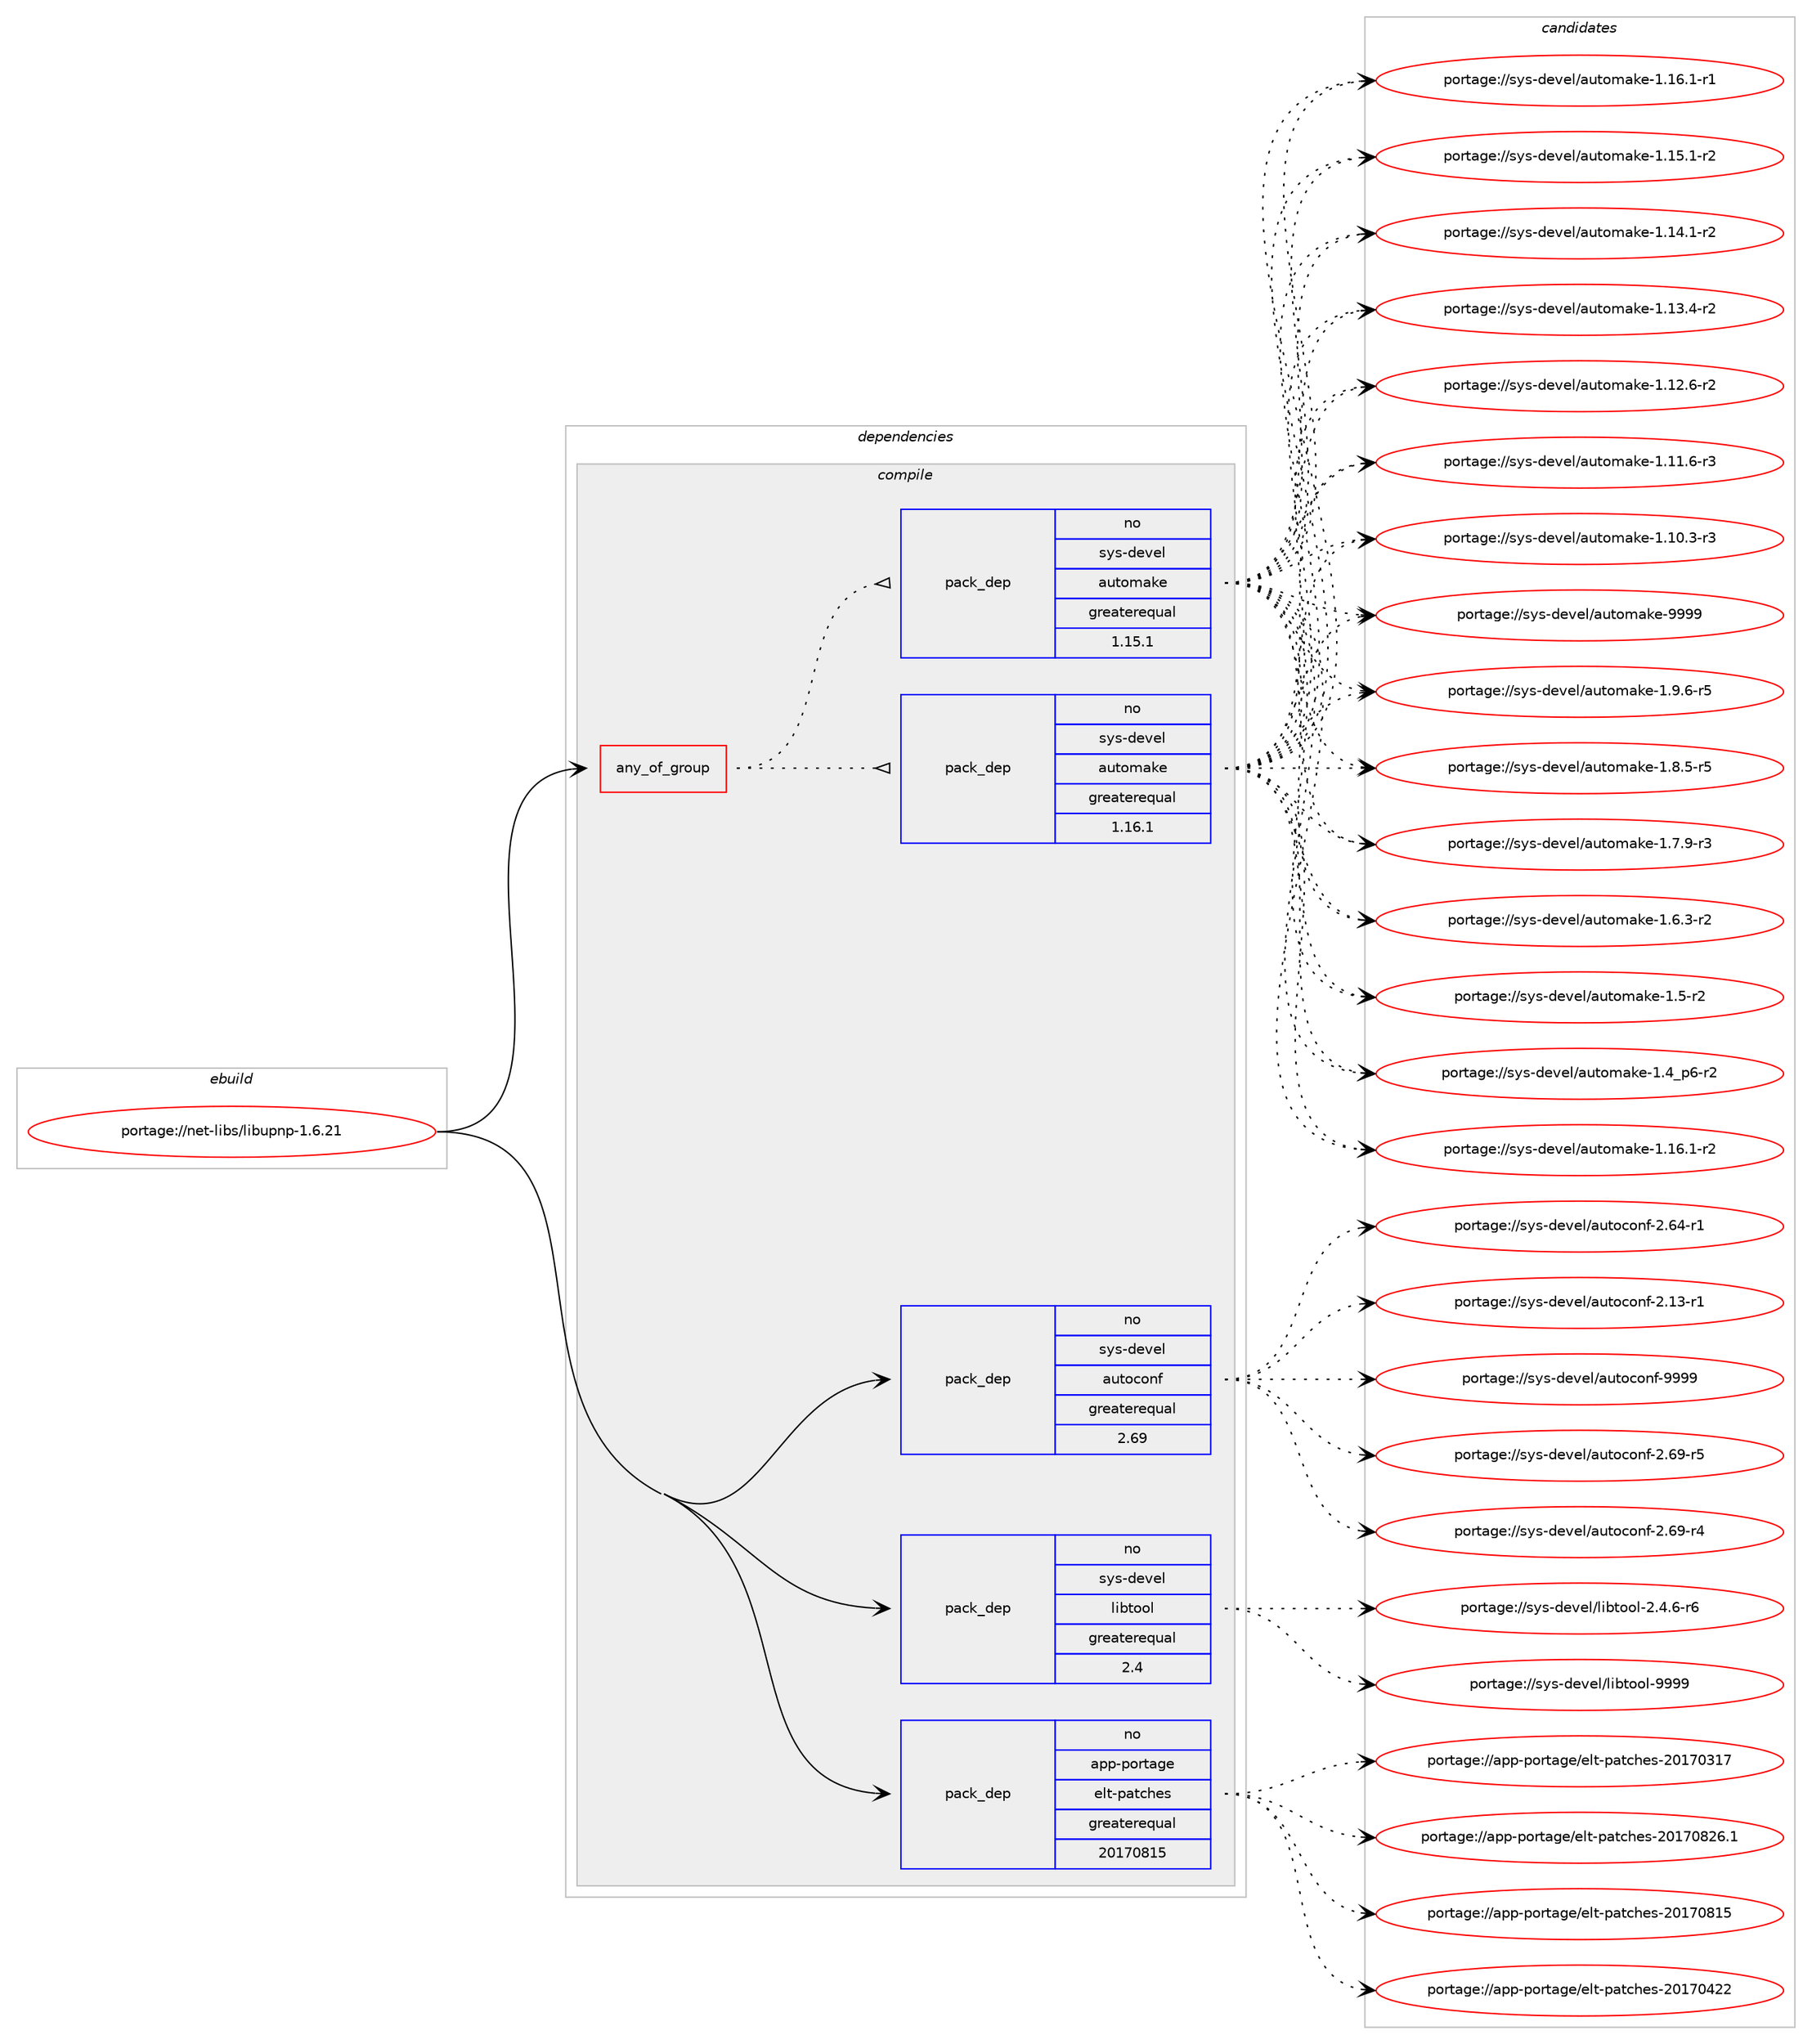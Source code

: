 digraph prolog {

# *************
# Graph options
# *************

newrank=true;
concentrate=true;
compound=true;
graph [rankdir=LR,fontname=Helvetica,fontsize=10,ranksep=1.5];#, ranksep=2.5, nodesep=0.2];
edge  [arrowhead=vee];
node  [fontname=Helvetica,fontsize=10];

# **********
# The ebuild
# **********

subgraph cluster_leftcol {
color=gray;
rank=same;
label=<<i>ebuild</i>>;
id [label="portage://net-libs/libupnp-1.6.21", color=red, width=4, href="../net-libs/libupnp-1.6.21.svg"];
}

# ****************
# The dependencies
# ****************

subgraph cluster_midcol {
color=gray;
label=<<i>dependencies</i>>;
subgraph cluster_compile {
fillcolor="#eeeeee";
style=filled;
label=<<i>compile</i>>;
subgraph any1993 {
dependency122092 [label=<<TABLE BORDER="0" CELLBORDER="1" CELLSPACING="0" CELLPADDING="4"><TR><TD CELLPADDING="10">any_of_group</TD></TR></TABLE>>, shape=none, color=red];subgraph pack94218 {
dependency122093 [label=<<TABLE BORDER="0" CELLBORDER="1" CELLSPACING="0" CELLPADDING="4" WIDTH="220"><TR><TD ROWSPAN="6" CELLPADDING="30">pack_dep</TD></TR><TR><TD WIDTH="110">no</TD></TR><TR><TD>sys-devel</TD></TR><TR><TD>automake</TD></TR><TR><TD>greaterequal</TD></TR><TR><TD>1.16.1</TD></TR></TABLE>>, shape=none, color=blue];
}
dependency122092:e -> dependency122093:w [weight=20,style="dotted",arrowhead="oinv"];
subgraph pack94219 {
dependency122094 [label=<<TABLE BORDER="0" CELLBORDER="1" CELLSPACING="0" CELLPADDING="4" WIDTH="220"><TR><TD ROWSPAN="6" CELLPADDING="30">pack_dep</TD></TR><TR><TD WIDTH="110">no</TD></TR><TR><TD>sys-devel</TD></TR><TR><TD>automake</TD></TR><TR><TD>greaterequal</TD></TR><TR><TD>1.15.1</TD></TR></TABLE>>, shape=none, color=blue];
}
dependency122092:e -> dependency122094:w [weight=20,style="dotted",arrowhead="oinv"];
}
id:e -> dependency122092:w [weight=20,style="solid",arrowhead="vee"];
subgraph pack94220 {
dependency122095 [label=<<TABLE BORDER="0" CELLBORDER="1" CELLSPACING="0" CELLPADDING="4" WIDTH="220"><TR><TD ROWSPAN="6" CELLPADDING="30">pack_dep</TD></TR><TR><TD WIDTH="110">no</TD></TR><TR><TD>app-portage</TD></TR><TR><TD>elt-patches</TD></TR><TR><TD>greaterequal</TD></TR><TR><TD>20170815</TD></TR></TABLE>>, shape=none, color=blue];
}
id:e -> dependency122095:w [weight=20,style="solid",arrowhead="vee"];
subgraph pack94221 {
dependency122096 [label=<<TABLE BORDER="0" CELLBORDER="1" CELLSPACING="0" CELLPADDING="4" WIDTH="220"><TR><TD ROWSPAN="6" CELLPADDING="30">pack_dep</TD></TR><TR><TD WIDTH="110">no</TD></TR><TR><TD>sys-devel</TD></TR><TR><TD>autoconf</TD></TR><TR><TD>greaterequal</TD></TR><TR><TD>2.69</TD></TR></TABLE>>, shape=none, color=blue];
}
id:e -> dependency122096:w [weight=20,style="solid",arrowhead="vee"];
subgraph pack94222 {
dependency122097 [label=<<TABLE BORDER="0" CELLBORDER="1" CELLSPACING="0" CELLPADDING="4" WIDTH="220"><TR><TD ROWSPAN="6" CELLPADDING="30">pack_dep</TD></TR><TR><TD WIDTH="110">no</TD></TR><TR><TD>sys-devel</TD></TR><TR><TD>libtool</TD></TR><TR><TD>greaterequal</TD></TR><TR><TD>2.4</TD></TR></TABLE>>, shape=none, color=blue];
}
id:e -> dependency122097:w [weight=20,style="solid",arrowhead="vee"];
}
subgraph cluster_compileandrun {
fillcolor="#eeeeee";
style=filled;
label=<<i>compile and run</i>>;
}
subgraph cluster_run {
fillcolor="#eeeeee";
style=filled;
label=<<i>run</i>>;
}
}

# **************
# The candidates
# **************

subgraph cluster_choices {
rank=same;
color=gray;
label=<<i>candidates</i>>;

subgraph choice94218 {
color=black;
nodesep=1;
choice115121115451001011181011084797117116111109971071014557575757 [label="portage://sys-devel/automake-9999", color=red, width=4,href="../sys-devel/automake-9999.svg"];
choice115121115451001011181011084797117116111109971071014549465746544511453 [label="portage://sys-devel/automake-1.9.6-r5", color=red, width=4,href="../sys-devel/automake-1.9.6-r5.svg"];
choice115121115451001011181011084797117116111109971071014549465646534511453 [label="portage://sys-devel/automake-1.8.5-r5", color=red, width=4,href="../sys-devel/automake-1.8.5-r5.svg"];
choice115121115451001011181011084797117116111109971071014549465546574511451 [label="portage://sys-devel/automake-1.7.9-r3", color=red, width=4,href="../sys-devel/automake-1.7.9-r3.svg"];
choice115121115451001011181011084797117116111109971071014549465446514511450 [label="portage://sys-devel/automake-1.6.3-r2", color=red, width=4,href="../sys-devel/automake-1.6.3-r2.svg"];
choice11512111545100101118101108479711711611110997107101454946534511450 [label="portage://sys-devel/automake-1.5-r2", color=red, width=4,href="../sys-devel/automake-1.5-r2.svg"];
choice115121115451001011181011084797117116111109971071014549465295112544511450 [label="portage://sys-devel/automake-1.4_p6-r2", color=red, width=4,href="../sys-devel/automake-1.4_p6-r2.svg"];
choice11512111545100101118101108479711711611110997107101454946495446494511450 [label="portage://sys-devel/automake-1.16.1-r2", color=red, width=4,href="../sys-devel/automake-1.16.1-r2.svg"];
choice11512111545100101118101108479711711611110997107101454946495446494511449 [label="portage://sys-devel/automake-1.16.1-r1", color=red, width=4,href="../sys-devel/automake-1.16.1-r1.svg"];
choice11512111545100101118101108479711711611110997107101454946495346494511450 [label="portage://sys-devel/automake-1.15.1-r2", color=red, width=4,href="../sys-devel/automake-1.15.1-r2.svg"];
choice11512111545100101118101108479711711611110997107101454946495246494511450 [label="portage://sys-devel/automake-1.14.1-r2", color=red, width=4,href="../sys-devel/automake-1.14.1-r2.svg"];
choice11512111545100101118101108479711711611110997107101454946495146524511450 [label="portage://sys-devel/automake-1.13.4-r2", color=red, width=4,href="../sys-devel/automake-1.13.4-r2.svg"];
choice11512111545100101118101108479711711611110997107101454946495046544511450 [label="portage://sys-devel/automake-1.12.6-r2", color=red, width=4,href="../sys-devel/automake-1.12.6-r2.svg"];
choice11512111545100101118101108479711711611110997107101454946494946544511451 [label="portage://sys-devel/automake-1.11.6-r3", color=red, width=4,href="../sys-devel/automake-1.11.6-r3.svg"];
choice11512111545100101118101108479711711611110997107101454946494846514511451 [label="portage://sys-devel/automake-1.10.3-r3", color=red, width=4,href="../sys-devel/automake-1.10.3-r3.svg"];
dependency122093:e -> choice115121115451001011181011084797117116111109971071014557575757:w [style=dotted,weight="100"];
dependency122093:e -> choice115121115451001011181011084797117116111109971071014549465746544511453:w [style=dotted,weight="100"];
dependency122093:e -> choice115121115451001011181011084797117116111109971071014549465646534511453:w [style=dotted,weight="100"];
dependency122093:e -> choice115121115451001011181011084797117116111109971071014549465546574511451:w [style=dotted,weight="100"];
dependency122093:e -> choice115121115451001011181011084797117116111109971071014549465446514511450:w [style=dotted,weight="100"];
dependency122093:e -> choice11512111545100101118101108479711711611110997107101454946534511450:w [style=dotted,weight="100"];
dependency122093:e -> choice115121115451001011181011084797117116111109971071014549465295112544511450:w [style=dotted,weight="100"];
dependency122093:e -> choice11512111545100101118101108479711711611110997107101454946495446494511450:w [style=dotted,weight="100"];
dependency122093:e -> choice11512111545100101118101108479711711611110997107101454946495446494511449:w [style=dotted,weight="100"];
dependency122093:e -> choice11512111545100101118101108479711711611110997107101454946495346494511450:w [style=dotted,weight="100"];
dependency122093:e -> choice11512111545100101118101108479711711611110997107101454946495246494511450:w [style=dotted,weight="100"];
dependency122093:e -> choice11512111545100101118101108479711711611110997107101454946495146524511450:w [style=dotted,weight="100"];
dependency122093:e -> choice11512111545100101118101108479711711611110997107101454946495046544511450:w [style=dotted,weight="100"];
dependency122093:e -> choice11512111545100101118101108479711711611110997107101454946494946544511451:w [style=dotted,weight="100"];
dependency122093:e -> choice11512111545100101118101108479711711611110997107101454946494846514511451:w [style=dotted,weight="100"];
}
subgraph choice94219 {
color=black;
nodesep=1;
choice115121115451001011181011084797117116111109971071014557575757 [label="portage://sys-devel/automake-9999", color=red, width=4,href="../sys-devel/automake-9999.svg"];
choice115121115451001011181011084797117116111109971071014549465746544511453 [label="portage://sys-devel/automake-1.9.6-r5", color=red, width=4,href="../sys-devel/automake-1.9.6-r5.svg"];
choice115121115451001011181011084797117116111109971071014549465646534511453 [label="portage://sys-devel/automake-1.8.5-r5", color=red, width=4,href="../sys-devel/automake-1.8.5-r5.svg"];
choice115121115451001011181011084797117116111109971071014549465546574511451 [label="portage://sys-devel/automake-1.7.9-r3", color=red, width=4,href="../sys-devel/automake-1.7.9-r3.svg"];
choice115121115451001011181011084797117116111109971071014549465446514511450 [label="portage://sys-devel/automake-1.6.3-r2", color=red, width=4,href="../sys-devel/automake-1.6.3-r2.svg"];
choice11512111545100101118101108479711711611110997107101454946534511450 [label="portage://sys-devel/automake-1.5-r2", color=red, width=4,href="../sys-devel/automake-1.5-r2.svg"];
choice115121115451001011181011084797117116111109971071014549465295112544511450 [label="portage://sys-devel/automake-1.4_p6-r2", color=red, width=4,href="../sys-devel/automake-1.4_p6-r2.svg"];
choice11512111545100101118101108479711711611110997107101454946495446494511450 [label="portage://sys-devel/automake-1.16.1-r2", color=red, width=4,href="../sys-devel/automake-1.16.1-r2.svg"];
choice11512111545100101118101108479711711611110997107101454946495446494511449 [label="portage://sys-devel/automake-1.16.1-r1", color=red, width=4,href="../sys-devel/automake-1.16.1-r1.svg"];
choice11512111545100101118101108479711711611110997107101454946495346494511450 [label="portage://sys-devel/automake-1.15.1-r2", color=red, width=4,href="../sys-devel/automake-1.15.1-r2.svg"];
choice11512111545100101118101108479711711611110997107101454946495246494511450 [label="portage://sys-devel/automake-1.14.1-r2", color=red, width=4,href="../sys-devel/automake-1.14.1-r2.svg"];
choice11512111545100101118101108479711711611110997107101454946495146524511450 [label="portage://sys-devel/automake-1.13.4-r2", color=red, width=4,href="../sys-devel/automake-1.13.4-r2.svg"];
choice11512111545100101118101108479711711611110997107101454946495046544511450 [label="portage://sys-devel/automake-1.12.6-r2", color=red, width=4,href="../sys-devel/automake-1.12.6-r2.svg"];
choice11512111545100101118101108479711711611110997107101454946494946544511451 [label="portage://sys-devel/automake-1.11.6-r3", color=red, width=4,href="../sys-devel/automake-1.11.6-r3.svg"];
choice11512111545100101118101108479711711611110997107101454946494846514511451 [label="portage://sys-devel/automake-1.10.3-r3", color=red, width=4,href="../sys-devel/automake-1.10.3-r3.svg"];
dependency122094:e -> choice115121115451001011181011084797117116111109971071014557575757:w [style=dotted,weight="100"];
dependency122094:e -> choice115121115451001011181011084797117116111109971071014549465746544511453:w [style=dotted,weight="100"];
dependency122094:e -> choice115121115451001011181011084797117116111109971071014549465646534511453:w [style=dotted,weight="100"];
dependency122094:e -> choice115121115451001011181011084797117116111109971071014549465546574511451:w [style=dotted,weight="100"];
dependency122094:e -> choice115121115451001011181011084797117116111109971071014549465446514511450:w [style=dotted,weight="100"];
dependency122094:e -> choice11512111545100101118101108479711711611110997107101454946534511450:w [style=dotted,weight="100"];
dependency122094:e -> choice115121115451001011181011084797117116111109971071014549465295112544511450:w [style=dotted,weight="100"];
dependency122094:e -> choice11512111545100101118101108479711711611110997107101454946495446494511450:w [style=dotted,weight="100"];
dependency122094:e -> choice11512111545100101118101108479711711611110997107101454946495446494511449:w [style=dotted,weight="100"];
dependency122094:e -> choice11512111545100101118101108479711711611110997107101454946495346494511450:w [style=dotted,weight="100"];
dependency122094:e -> choice11512111545100101118101108479711711611110997107101454946495246494511450:w [style=dotted,weight="100"];
dependency122094:e -> choice11512111545100101118101108479711711611110997107101454946495146524511450:w [style=dotted,weight="100"];
dependency122094:e -> choice11512111545100101118101108479711711611110997107101454946495046544511450:w [style=dotted,weight="100"];
dependency122094:e -> choice11512111545100101118101108479711711611110997107101454946494946544511451:w [style=dotted,weight="100"];
dependency122094:e -> choice11512111545100101118101108479711711611110997107101454946494846514511451:w [style=dotted,weight="100"];
}
subgraph choice94220 {
color=black;
nodesep=1;
choice971121124511211111411697103101471011081164511297116991041011154550484955485650544649 [label="portage://app-portage/elt-patches-20170826.1", color=red, width=4,href="../app-portage/elt-patches-20170826.1.svg"];
choice97112112451121111141169710310147101108116451129711699104101115455048495548564953 [label="portage://app-portage/elt-patches-20170815", color=red, width=4,href="../app-portage/elt-patches-20170815.svg"];
choice97112112451121111141169710310147101108116451129711699104101115455048495548525050 [label="portage://app-portage/elt-patches-20170422", color=red, width=4,href="../app-portage/elt-patches-20170422.svg"];
choice97112112451121111141169710310147101108116451129711699104101115455048495548514955 [label="portage://app-portage/elt-patches-20170317", color=red, width=4,href="../app-portage/elt-patches-20170317.svg"];
dependency122095:e -> choice971121124511211111411697103101471011081164511297116991041011154550484955485650544649:w [style=dotted,weight="100"];
dependency122095:e -> choice97112112451121111141169710310147101108116451129711699104101115455048495548564953:w [style=dotted,weight="100"];
dependency122095:e -> choice97112112451121111141169710310147101108116451129711699104101115455048495548525050:w [style=dotted,weight="100"];
dependency122095:e -> choice97112112451121111141169710310147101108116451129711699104101115455048495548514955:w [style=dotted,weight="100"];
}
subgraph choice94221 {
color=black;
nodesep=1;
choice115121115451001011181011084797117116111991111101024557575757 [label="portage://sys-devel/autoconf-9999", color=red, width=4,href="../sys-devel/autoconf-9999.svg"];
choice1151211154510010111810110847971171161119911111010245504654574511453 [label="portage://sys-devel/autoconf-2.69-r5", color=red, width=4,href="../sys-devel/autoconf-2.69-r5.svg"];
choice1151211154510010111810110847971171161119911111010245504654574511452 [label="portage://sys-devel/autoconf-2.69-r4", color=red, width=4,href="../sys-devel/autoconf-2.69-r4.svg"];
choice1151211154510010111810110847971171161119911111010245504654524511449 [label="portage://sys-devel/autoconf-2.64-r1", color=red, width=4,href="../sys-devel/autoconf-2.64-r1.svg"];
choice1151211154510010111810110847971171161119911111010245504649514511449 [label="portage://sys-devel/autoconf-2.13-r1", color=red, width=4,href="../sys-devel/autoconf-2.13-r1.svg"];
dependency122096:e -> choice115121115451001011181011084797117116111991111101024557575757:w [style=dotted,weight="100"];
dependency122096:e -> choice1151211154510010111810110847971171161119911111010245504654574511453:w [style=dotted,weight="100"];
dependency122096:e -> choice1151211154510010111810110847971171161119911111010245504654574511452:w [style=dotted,weight="100"];
dependency122096:e -> choice1151211154510010111810110847971171161119911111010245504654524511449:w [style=dotted,weight="100"];
dependency122096:e -> choice1151211154510010111810110847971171161119911111010245504649514511449:w [style=dotted,weight="100"];
}
subgraph choice94222 {
color=black;
nodesep=1;
choice1151211154510010111810110847108105981161111111084557575757 [label="portage://sys-devel/libtool-9999", color=red, width=4,href="../sys-devel/libtool-9999.svg"];
choice1151211154510010111810110847108105981161111111084550465246544511454 [label="portage://sys-devel/libtool-2.4.6-r6", color=red, width=4,href="../sys-devel/libtool-2.4.6-r6.svg"];
dependency122097:e -> choice1151211154510010111810110847108105981161111111084557575757:w [style=dotted,weight="100"];
dependency122097:e -> choice1151211154510010111810110847108105981161111111084550465246544511454:w [style=dotted,weight="100"];
}
}

}
